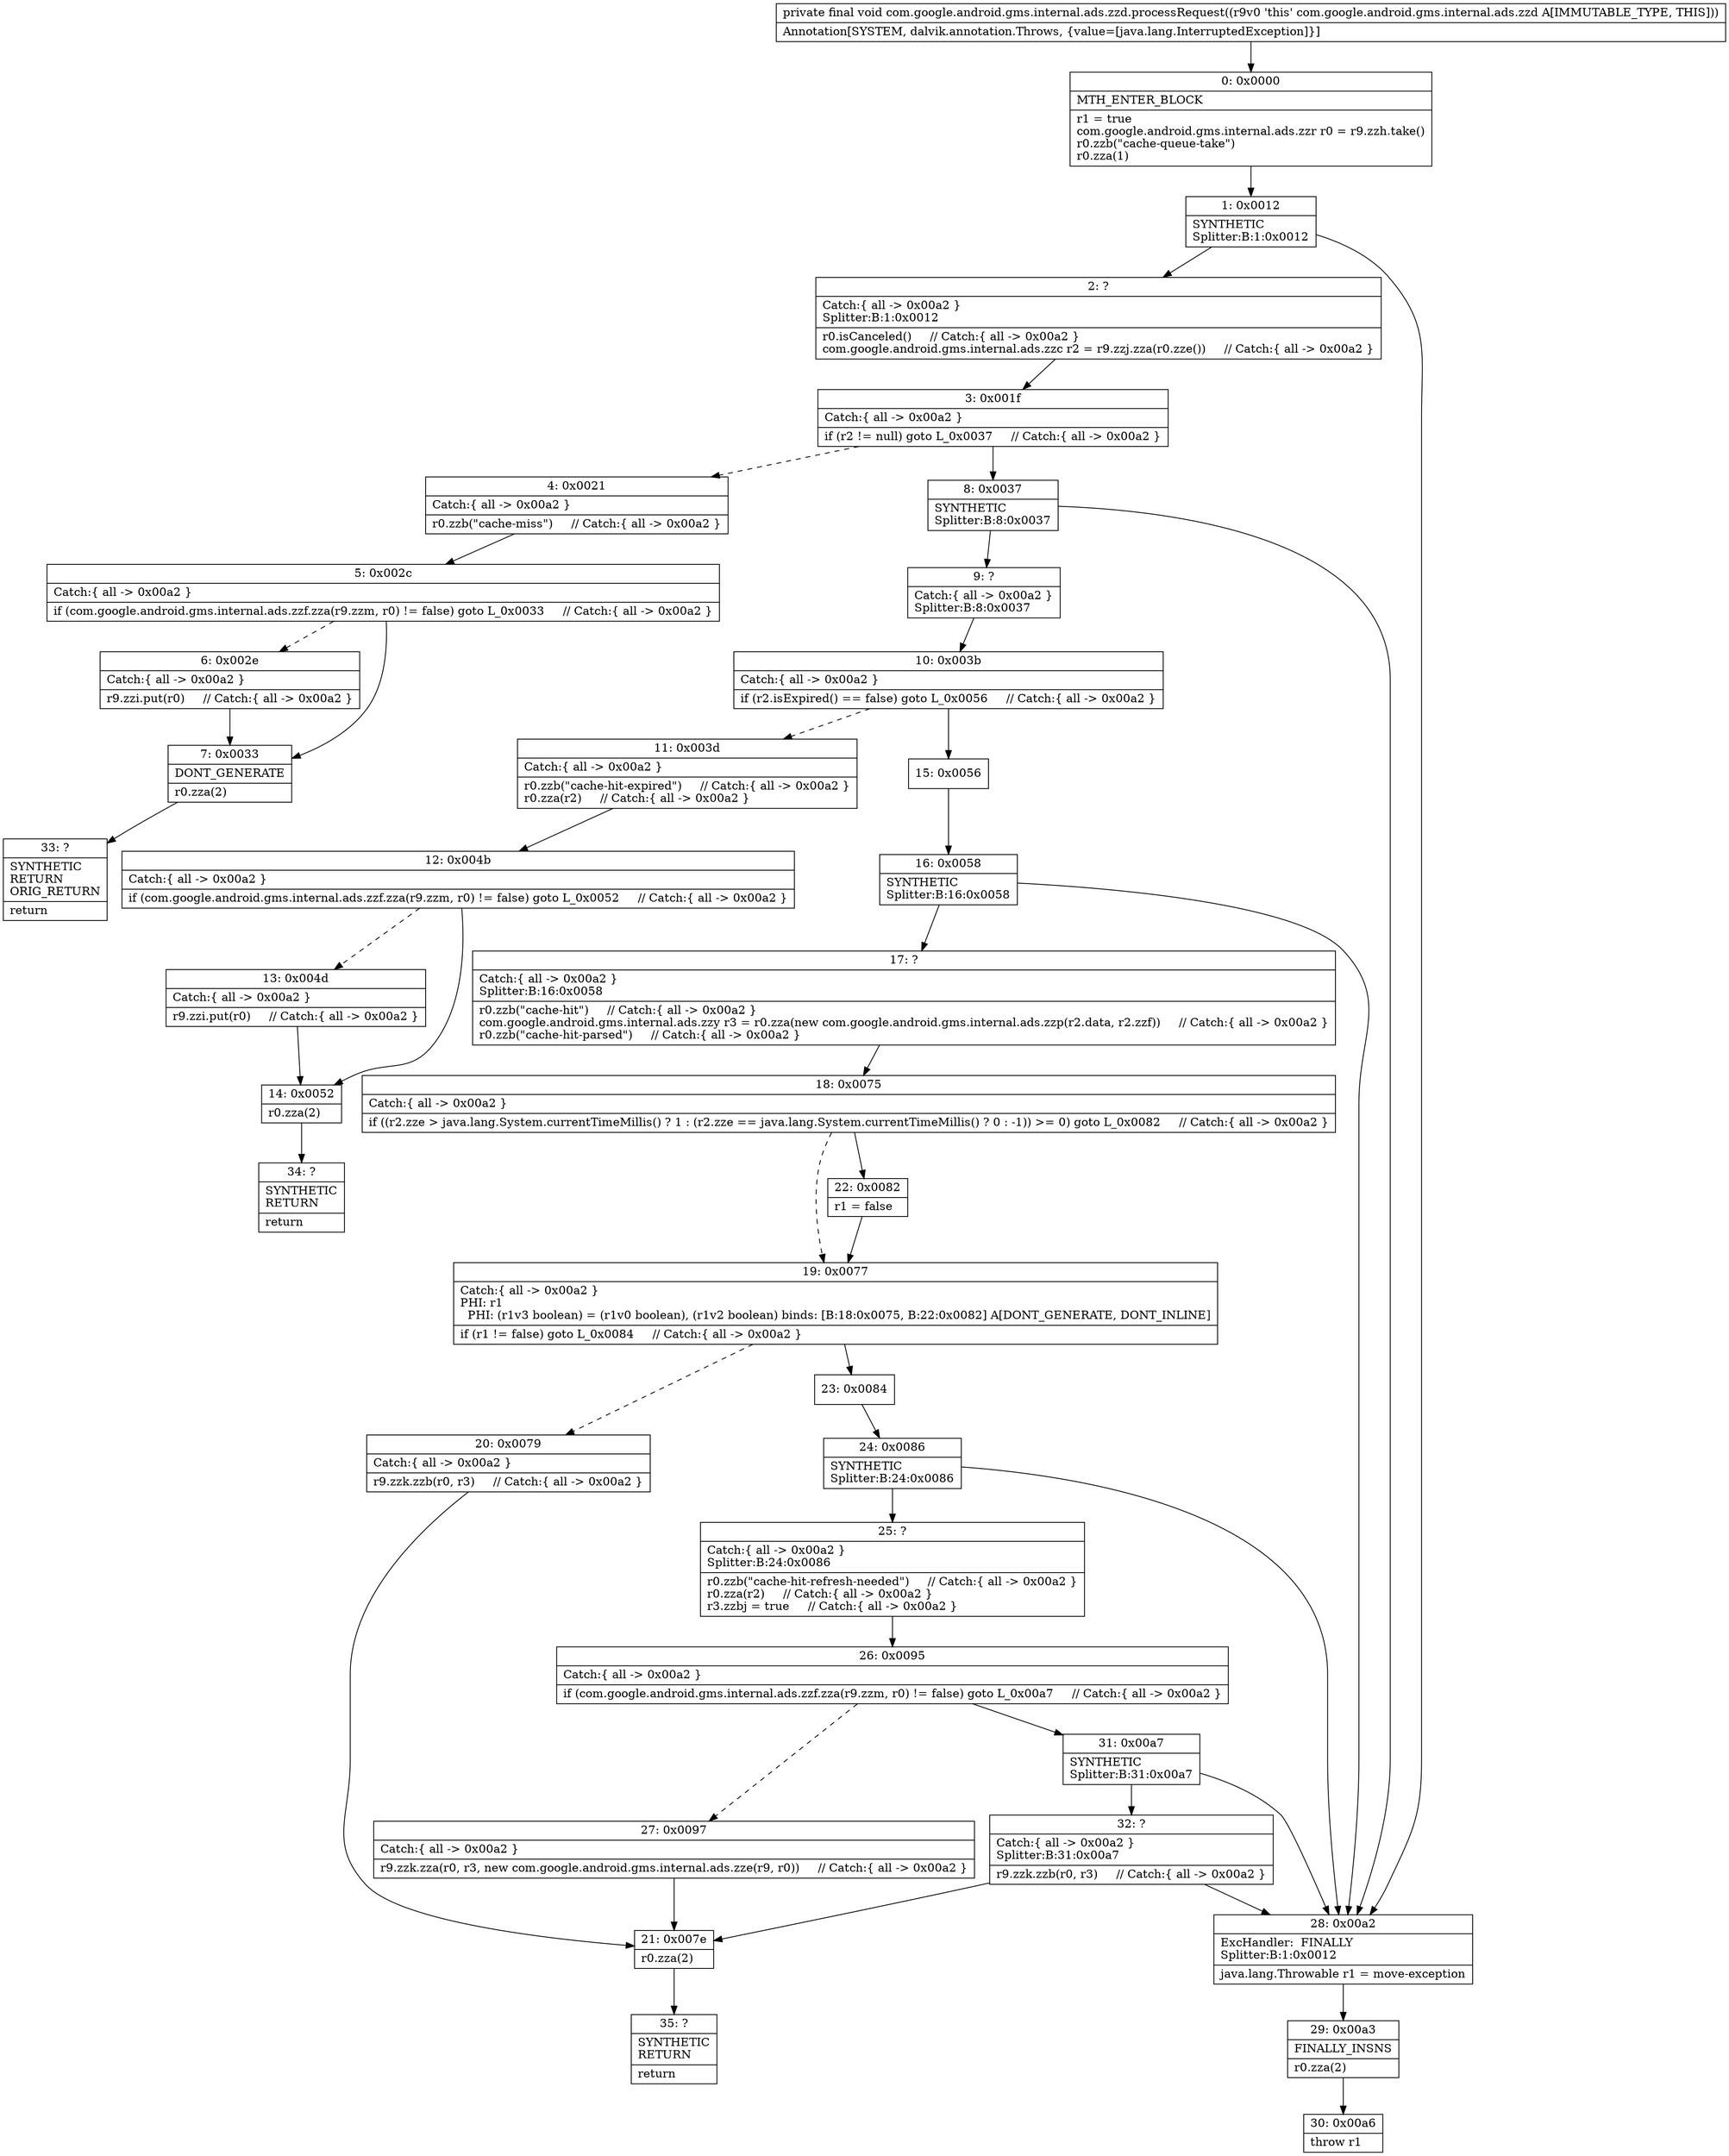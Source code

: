 digraph "CFG forcom.google.android.gms.internal.ads.zzd.processRequest()V" {
Node_0 [shape=record,label="{0\:\ 0x0000|MTH_ENTER_BLOCK\l|r1 = true\lcom.google.android.gms.internal.ads.zzr r0 = r9.zzh.take()\lr0.zzb(\"cache\-queue\-take\")\lr0.zza(1)\l}"];
Node_1 [shape=record,label="{1\:\ 0x0012|SYNTHETIC\lSplitter:B:1:0x0012\l}"];
Node_2 [shape=record,label="{2\:\ ?|Catch:\{ all \-\> 0x00a2 \}\lSplitter:B:1:0x0012\l|r0.isCanceled()     \/\/ Catch:\{ all \-\> 0x00a2 \}\lcom.google.android.gms.internal.ads.zzc r2 = r9.zzj.zza(r0.zze())     \/\/ Catch:\{ all \-\> 0x00a2 \}\l}"];
Node_3 [shape=record,label="{3\:\ 0x001f|Catch:\{ all \-\> 0x00a2 \}\l|if (r2 != null) goto L_0x0037     \/\/ Catch:\{ all \-\> 0x00a2 \}\l}"];
Node_4 [shape=record,label="{4\:\ 0x0021|Catch:\{ all \-\> 0x00a2 \}\l|r0.zzb(\"cache\-miss\")     \/\/ Catch:\{ all \-\> 0x00a2 \}\l}"];
Node_5 [shape=record,label="{5\:\ 0x002c|Catch:\{ all \-\> 0x00a2 \}\l|if (com.google.android.gms.internal.ads.zzf.zza(r9.zzm, r0) != false) goto L_0x0033     \/\/ Catch:\{ all \-\> 0x00a2 \}\l}"];
Node_6 [shape=record,label="{6\:\ 0x002e|Catch:\{ all \-\> 0x00a2 \}\l|r9.zzi.put(r0)     \/\/ Catch:\{ all \-\> 0x00a2 \}\l}"];
Node_7 [shape=record,label="{7\:\ 0x0033|DONT_GENERATE\l|r0.zza(2)\l}"];
Node_8 [shape=record,label="{8\:\ 0x0037|SYNTHETIC\lSplitter:B:8:0x0037\l}"];
Node_9 [shape=record,label="{9\:\ ?|Catch:\{ all \-\> 0x00a2 \}\lSplitter:B:8:0x0037\l}"];
Node_10 [shape=record,label="{10\:\ 0x003b|Catch:\{ all \-\> 0x00a2 \}\l|if (r2.isExpired() == false) goto L_0x0056     \/\/ Catch:\{ all \-\> 0x00a2 \}\l}"];
Node_11 [shape=record,label="{11\:\ 0x003d|Catch:\{ all \-\> 0x00a2 \}\l|r0.zzb(\"cache\-hit\-expired\")     \/\/ Catch:\{ all \-\> 0x00a2 \}\lr0.zza(r2)     \/\/ Catch:\{ all \-\> 0x00a2 \}\l}"];
Node_12 [shape=record,label="{12\:\ 0x004b|Catch:\{ all \-\> 0x00a2 \}\l|if (com.google.android.gms.internal.ads.zzf.zza(r9.zzm, r0) != false) goto L_0x0052     \/\/ Catch:\{ all \-\> 0x00a2 \}\l}"];
Node_13 [shape=record,label="{13\:\ 0x004d|Catch:\{ all \-\> 0x00a2 \}\l|r9.zzi.put(r0)     \/\/ Catch:\{ all \-\> 0x00a2 \}\l}"];
Node_14 [shape=record,label="{14\:\ 0x0052|r0.zza(2)\l}"];
Node_15 [shape=record,label="{15\:\ 0x0056}"];
Node_16 [shape=record,label="{16\:\ 0x0058|SYNTHETIC\lSplitter:B:16:0x0058\l}"];
Node_17 [shape=record,label="{17\:\ ?|Catch:\{ all \-\> 0x00a2 \}\lSplitter:B:16:0x0058\l|r0.zzb(\"cache\-hit\")     \/\/ Catch:\{ all \-\> 0x00a2 \}\lcom.google.android.gms.internal.ads.zzy r3 = r0.zza(new com.google.android.gms.internal.ads.zzp(r2.data, r2.zzf))     \/\/ Catch:\{ all \-\> 0x00a2 \}\lr0.zzb(\"cache\-hit\-parsed\")     \/\/ Catch:\{ all \-\> 0x00a2 \}\l}"];
Node_18 [shape=record,label="{18\:\ 0x0075|Catch:\{ all \-\> 0x00a2 \}\l|if ((r2.zze \> java.lang.System.currentTimeMillis() ? 1 : (r2.zze == java.lang.System.currentTimeMillis() ? 0 : \-1)) \>= 0) goto L_0x0082     \/\/ Catch:\{ all \-\> 0x00a2 \}\l}"];
Node_19 [shape=record,label="{19\:\ 0x0077|Catch:\{ all \-\> 0x00a2 \}\lPHI: r1 \l  PHI: (r1v3 boolean) = (r1v0 boolean), (r1v2 boolean) binds: [B:18:0x0075, B:22:0x0082] A[DONT_GENERATE, DONT_INLINE]\l|if (r1 != false) goto L_0x0084     \/\/ Catch:\{ all \-\> 0x00a2 \}\l}"];
Node_20 [shape=record,label="{20\:\ 0x0079|Catch:\{ all \-\> 0x00a2 \}\l|r9.zzk.zzb(r0, r3)     \/\/ Catch:\{ all \-\> 0x00a2 \}\l}"];
Node_21 [shape=record,label="{21\:\ 0x007e|r0.zza(2)\l}"];
Node_22 [shape=record,label="{22\:\ 0x0082|r1 = false\l}"];
Node_23 [shape=record,label="{23\:\ 0x0084}"];
Node_24 [shape=record,label="{24\:\ 0x0086|SYNTHETIC\lSplitter:B:24:0x0086\l}"];
Node_25 [shape=record,label="{25\:\ ?|Catch:\{ all \-\> 0x00a2 \}\lSplitter:B:24:0x0086\l|r0.zzb(\"cache\-hit\-refresh\-needed\")     \/\/ Catch:\{ all \-\> 0x00a2 \}\lr0.zza(r2)     \/\/ Catch:\{ all \-\> 0x00a2 \}\lr3.zzbj = true     \/\/ Catch:\{ all \-\> 0x00a2 \}\l}"];
Node_26 [shape=record,label="{26\:\ 0x0095|Catch:\{ all \-\> 0x00a2 \}\l|if (com.google.android.gms.internal.ads.zzf.zza(r9.zzm, r0) != false) goto L_0x00a7     \/\/ Catch:\{ all \-\> 0x00a2 \}\l}"];
Node_27 [shape=record,label="{27\:\ 0x0097|Catch:\{ all \-\> 0x00a2 \}\l|r9.zzk.zza(r0, r3, new com.google.android.gms.internal.ads.zze(r9, r0))     \/\/ Catch:\{ all \-\> 0x00a2 \}\l}"];
Node_28 [shape=record,label="{28\:\ 0x00a2|ExcHandler:  FINALLY\lSplitter:B:1:0x0012\l|java.lang.Throwable r1 = move\-exception\l}"];
Node_29 [shape=record,label="{29\:\ 0x00a3|FINALLY_INSNS\l|r0.zza(2)\l}"];
Node_30 [shape=record,label="{30\:\ 0x00a6|throw r1\l}"];
Node_31 [shape=record,label="{31\:\ 0x00a7|SYNTHETIC\lSplitter:B:31:0x00a7\l}"];
Node_32 [shape=record,label="{32\:\ ?|Catch:\{ all \-\> 0x00a2 \}\lSplitter:B:31:0x00a7\l|r9.zzk.zzb(r0, r3)     \/\/ Catch:\{ all \-\> 0x00a2 \}\l}"];
Node_33 [shape=record,label="{33\:\ ?|SYNTHETIC\lRETURN\lORIG_RETURN\l|return\l}"];
Node_34 [shape=record,label="{34\:\ ?|SYNTHETIC\lRETURN\l|return\l}"];
Node_35 [shape=record,label="{35\:\ ?|SYNTHETIC\lRETURN\l|return\l}"];
MethodNode[shape=record,label="{private final void com.google.android.gms.internal.ads.zzd.processRequest((r9v0 'this' com.google.android.gms.internal.ads.zzd A[IMMUTABLE_TYPE, THIS]))  | Annotation[SYSTEM, dalvik.annotation.Throws, \{value=[java.lang.InterruptedException]\}]\l}"];
MethodNode -> Node_0;
Node_0 -> Node_1;
Node_1 -> Node_2;
Node_1 -> Node_28;
Node_2 -> Node_3;
Node_3 -> Node_4[style=dashed];
Node_3 -> Node_8;
Node_4 -> Node_5;
Node_5 -> Node_6[style=dashed];
Node_5 -> Node_7;
Node_6 -> Node_7;
Node_7 -> Node_33;
Node_8 -> Node_9;
Node_8 -> Node_28;
Node_9 -> Node_10;
Node_10 -> Node_11[style=dashed];
Node_10 -> Node_15;
Node_11 -> Node_12;
Node_12 -> Node_13[style=dashed];
Node_12 -> Node_14;
Node_13 -> Node_14;
Node_14 -> Node_34;
Node_15 -> Node_16;
Node_16 -> Node_17;
Node_16 -> Node_28;
Node_17 -> Node_18;
Node_18 -> Node_19[style=dashed];
Node_18 -> Node_22;
Node_19 -> Node_20[style=dashed];
Node_19 -> Node_23;
Node_20 -> Node_21;
Node_21 -> Node_35;
Node_22 -> Node_19;
Node_23 -> Node_24;
Node_24 -> Node_25;
Node_24 -> Node_28;
Node_25 -> Node_26;
Node_26 -> Node_27[style=dashed];
Node_26 -> Node_31;
Node_27 -> Node_21;
Node_28 -> Node_29;
Node_29 -> Node_30;
Node_31 -> Node_32;
Node_31 -> Node_28;
Node_32 -> Node_28;
Node_32 -> Node_21;
}

